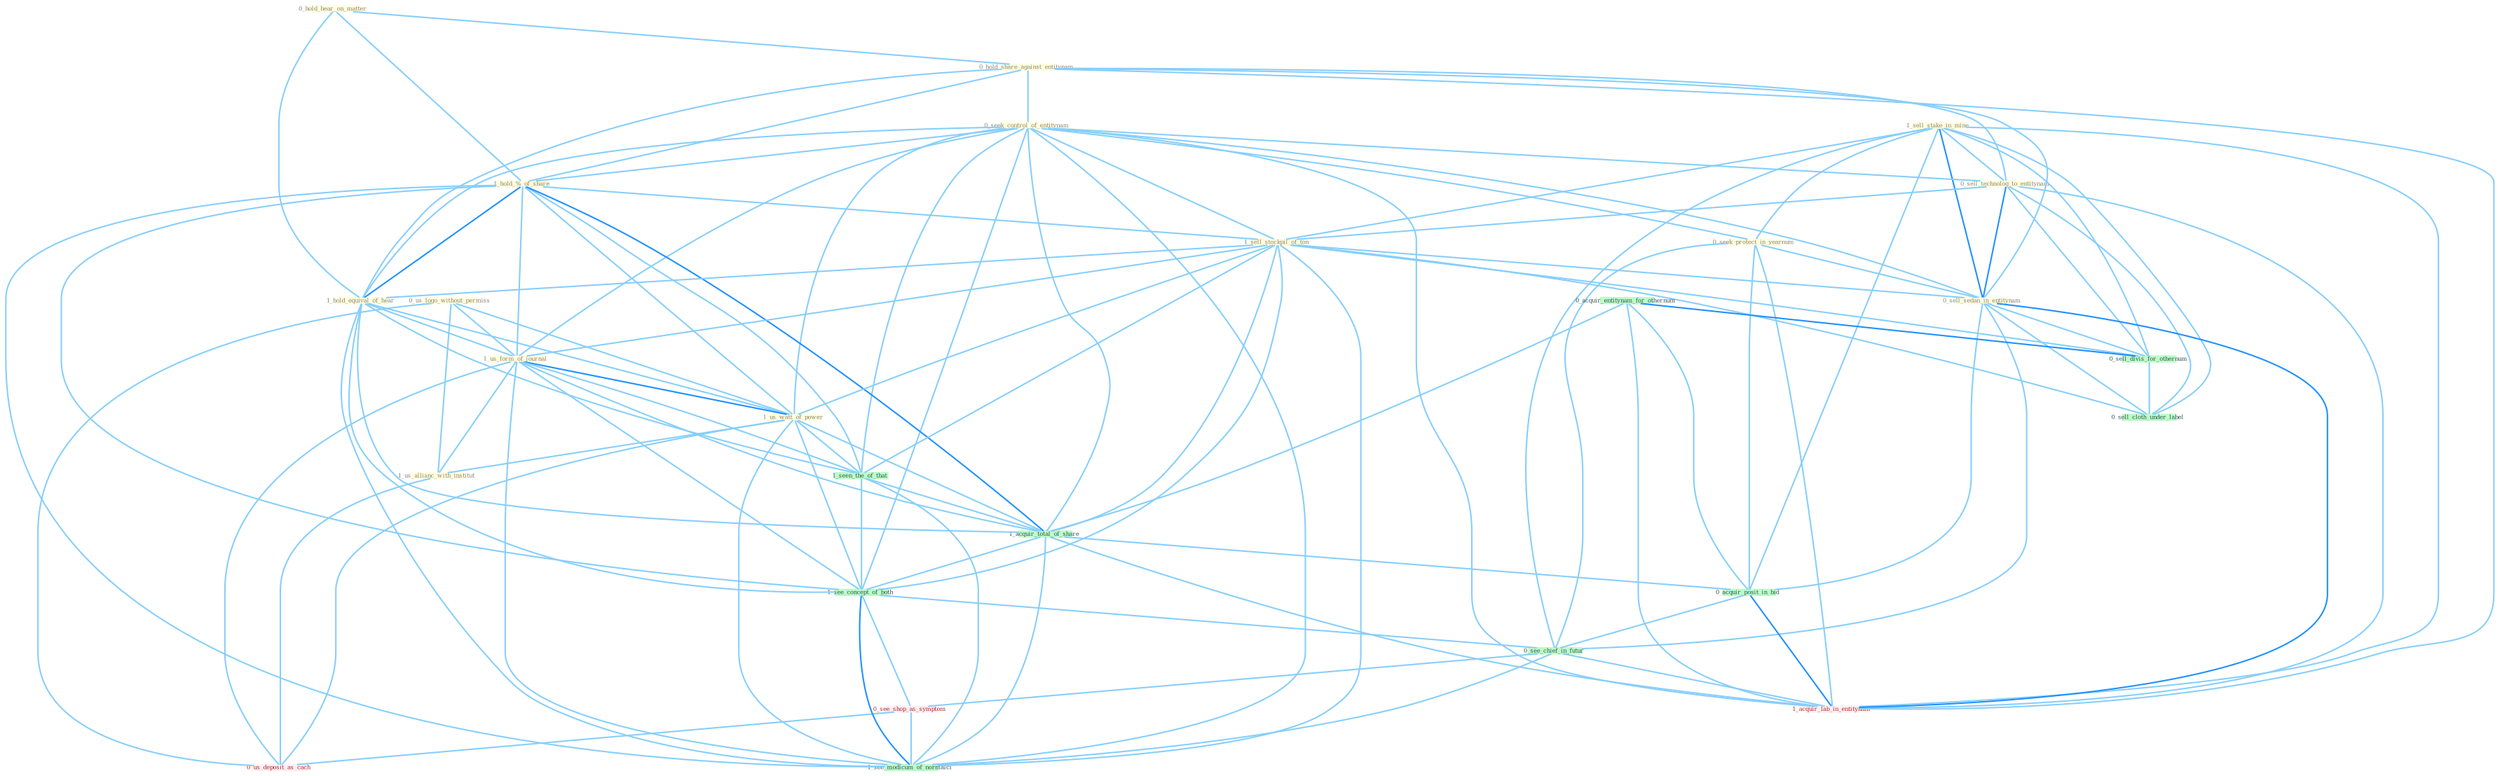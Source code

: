 Graph G{ 
    node
    [shape=polygon,style=filled,width=.5,height=.06,color="#BDFCC9",fixedsize=true,fontsize=4,
    fontcolor="#2f4f4f"];
    {node
    [color="#ffffe0", fontcolor="#8b7d6b"] "0_hold_hear_on_matter " "1_sell_stake_in_mine " "0_us_logo_without_permiss " "0_hold_share_against_entitynam " "0_seek_control_of_entitynam " "0_seek_protect_in_yearnum " "0_sell_technolog_to_entitynam " "1_hold_%_of_share " "1_sell_stockpil_of_ton " "1_hold_equival_of_hear " "1_us_form_of_journal " "1_us_watt_of_power " "0_sell_sedan_in_entitynam " "1_us_allianc_with_institut "}
{node [color="#fff0f5", fontcolor="#b22222"] "0_see_shop_as_symptom " "1_acquir_lab_in_entitynam " "0_us_deposit_as_cach "}
edge [color="#B0E2FF"];

	"0_hold_hear_on_matter " -- "0_hold_share_against_entitynam " [w="1", color="#87cefa" ];
	"0_hold_hear_on_matter " -- "1_hold_%_of_share " [w="1", color="#87cefa" ];
	"0_hold_hear_on_matter " -- "1_hold_equival_of_hear " [w="1", color="#87cefa" ];
	"1_sell_stake_in_mine " -- "0_seek_protect_in_yearnum " [w="1", color="#87cefa" ];
	"1_sell_stake_in_mine " -- "0_sell_technolog_to_entitynam " [w="1", color="#87cefa" ];
	"1_sell_stake_in_mine " -- "1_sell_stockpil_of_ton " [w="1", color="#87cefa" ];
	"1_sell_stake_in_mine " -- "0_sell_sedan_in_entitynam " [w="2", color="#1e90ff" , len=0.8];
	"1_sell_stake_in_mine " -- "0_sell_divis_for_othernum " [w="1", color="#87cefa" ];
	"1_sell_stake_in_mine " -- "0_sell_cloth_under_label " [w="1", color="#87cefa" ];
	"1_sell_stake_in_mine " -- "0_acquir_posit_in_bid " [w="1", color="#87cefa" ];
	"1_sell_stake_in_mine " -- "0_see_chief_in_futur " [w="1", color="#87cefa" ];
	"1_sell_stake_in_mine " -- "1_acquir_lab_in_entitynam " [w="1", color="#87cefa" ];
	"0_us_logo_without_permiss " -- "1_us_form_of_journal " [w="1", color="#87cefa" ];
	"0_us_logo_without_permiss " -- "1_us_watt_of_power " [w="1", color="#87cefa" ];
	"0_us_logo_without_permiss " -- "1_us_allianc_with_institut " [w="1", color="#87cefa" ];
	"0_us_logo_without_permiss " -- "0_us_deposit_as_cach " [w="1", color="#87cefa" ];
	"0_hold_share_against_entitynam " -- "0_seek_control_of_entitynam " [w="1", color="#87cefa" ];
	"0_hold_share_against_entitynam " -- "0_sell_technolog_to_entitynam " [w="1", color="#87cefa" ];
	"0_hold_share_against_entitynam " -- "1_hold_%_of_share " [w="1", color="#87cefa" ];
	"0_hold_share_against_entitynam " -- "1_hold_equival_of_hear " [w="1", color="#87cefa" ];
	"0_hold_share_against_entitynam " -- "0_sell_sedan_in_entitynam " [w="1", color="#87cefa" ];
	"0_hold_share_against_entitynam " -- "1_acquir_lab_in_entitynam " [w="1", color="#87cefa" ];
	"0_seek_control_of_entitynam " -- "0_seek_protect_in_yearnum " [w="1", color="#87cefa" ];
	"0_seek_control_of_entitynam " -- "0_sell_technolog_to_entitynam " [w="1", color="#87cefa" ];
	"0_seek_control_of_entitynam " -- "1_hold_%_of_share " [w="1", color="#87cefa" ];
	"0_seek_control_of_entitynam " -- "1_sell_stockpil_of_ton " [w="1", color="#87cefa" ];
	"0_seek_control_of_entitynam " -- "1_hold_equival_of_hear " [w="1", color="#87cefa" ];
	"0_seek_control_of_entitynam " -- "1_us_form_of_journal " [w="1", color="#87cefa" ];
	"0_seek_control_of_entitynam " -- "1_us_watt_of_power " [w="1", color="#87cefa" ];
	"0_seek_control_of_entitynam " -- "0_sell_sedan_in_entitynam " [w="1", color="#87cefa" ];
	"0_seek_control_of_entitynam " -- "1_seen_the_of_that " [w="1", color="#87cefa" ];
	"0_seek_control_of_entitynam " -- "1_acquir_total_of_share " [w="1", color="#87cefa" ];
	"0_seek_control_of_entitynam " -- "1_see_concept_of_both " [w="1", color="#87cefa" ];
	"0_seek_control_of_entitynam " -- "1_acquir_lab_in_entitynam " [w="1", color="#87cefa" ];
	"0_seek_control_of_entitynam " -- "1_see_modicum_of_normalci " [w="1", color="#87cefa" ];
	"0_seek_protect_in_yearnum " -- "0_sell_sedan_in_entitynam " [w="1", color="#87cefa" ];
	"0_seek_protect_in_yearnum " -- "0_acquir_posit_in_bid " [w="1", color="#87cefa" ];
	"0_seek_protect_in_yearnum " -- "0_see_chief_in_futur " [w="1", color="#87cefa" ];
	"0_seek_protect_in_yearnum " -- "1_acquir_lab_in_entitynam " [w="1", color="#87cefa" ];
	"0_sell_technolog_to_entitynam " -- "1_sell_stockpil_of_ton " [w="1", color="#87cefa" ];
	"0_sell_technolog_to_entitynam " -- "0_sell_sedan_in_entitynam " [w="2", color="#1e90ff" , len=0.8];
	"0_sell_technolog_to_entitynam " -- "0_sell_divis_for_othernum " [w="1", color="#87cefa" ];
	"0_sell_technolog_to_entitynam " -- "0_sell_cloth_under_label " [w="1", color="#87cefa" ];
	"0_sell_technolog_to_entitynam " -- "1_acquir_lab_in_entitynam " [w="1", color="#87cefa" ];
	"1_hold_%_of_share " -- "1_sell_stockpil_of_ton " [w="1", color="#87cefa" ];
	"1_hold_%_of_share " -- "1_hold_equival_of_hear " [w="2", color="#1e90ff" , len=0.8];
	"1_hold_%_of_share " -- "1_us_form_of_journal " [w="1", color="#87cefa" ];
	"1_hold_%_of_share " -- "1_us_watt_of_power " [w="1", color="#87cefa" ];
	"1_hold_%_of_share " -- "1_seen_the_of_that " [w="1", color="#87cefa" ];
	"1_hold_%_of_share " -- "1_acquir_total_of_share " [w="2", color="#1e90ff" , len=0.8];
	"1_hold_%_of_share " -- "1_see_concept_of_both " [w="1", color="#87cefa" ];
	"1_hold_%_of_share " -- "1_see_modicum_of_normalci " [w="1", color="#87cefa" ];
	"1_sell_stockpil_of_ton " -- "1_hold_equival_of_hear " [w="1", color="#87cefa" ];
	"1_sell_stockpil_of_ton " -- "1_us_form_of_journal " [w="1", color="#87cefa" ];
	"1_sell_stockpil_of_ton " -- "1_us_watt_of_power " [w="1", color="#87cefa" ];
	"1_sell_stockpil_of_ton " -- "0_sell_sedan_in_entitynam " [w="1", color="#87cefa" ];
	"1_sell_stockpil_of_ton " -- "1_seen_the_of_that " [w="1", color="#87cefa" ];
	"1_sell_stockpil_of_ton " -- "0_sell_divis_for_othernum " [w="1", color="#87cefa" ];
	"1_sell_stockpil_of_ton " -- "1_acquir_total_of_share " [w="1", color="#87cefa" ];
	"1_sell_stockpil_of_ton " -- "0_sell_cloth_under_label " [w="1", color="#87cefa" ];
	"1_sell_stockpil_of_ton " -- "1_see_concept_of_both " [w="1", color="#87cefa" ];
	"1_sell_stockpil_of_ton " -- "1_see_modicum_of_normalci " [w="1", color="#87cefa" ];
	"1_hold_equival_of_hear " -- "1_us_form_of_journal " [w="1", color="#87cefa" ];
	"1_hold_equival_of_hear " -- "1_us_watt_of_power " [w="1", color="#87cefa" ];
	"1_hold_equival_of_hear " -- "1_seen_the_of_that " [w="1", color="#87cefa" ];
	"1_hold_equival_of_hear " -- "1_acquir_total_of_share " [w="1", color="#87cefa" ];
	"1_hold_equival_of_hear " -- "1_see_concept_of_both " [w="1", color="#87cefa" ];
	"1_hold_equival_of_hear " -- "1_see_modicum_of_normalci " [w="1", color="#87cefa" ];
	"1_us_form_of_journal " -- "1_us_watt_of_power " [w="2", color="#1e90ff" , len=0.8];
	"1_us_form_of_journal " -- "1_us_allianc_with_institut " [w="1", color="#87cefa" ];
	"1_us_form_of_journal " -- "1_seen_the_of_that " [w="1", color="#87cefa" ];
	"1_us_form_of_journal " -- "1_acquir_total_of_share " [w="1", color="#87cefa" ];
	"1_us_form_of_journal " -- "1_see_concept_of_both " [w="1", color="#87cefa" ];
	"1_us_form_of_journal " -- "0_us_deposit_as_cach " [w="1", color="#87cefa" ];
	"1_us_form_of_journal " -- "1_see_modicum_of_normalci " [w="1", color="#87cefa" ];
	"1_us_watt_of_power " -- "1_us_allianc_with_institut " [w="1", color="#87cefa" ];
	"1_us_watt_of_power " -- "1_seen_the_of_that " [w="1", color="#87cefa" ];
	"1_us_watt_of_power " -- "1_acquir_total_of_share " [w="1", color="#87cefa" ];
	"1_us_watt_of_power " -- "1_see_concept_of_both " [w="1", color="#87cefa" ];
	"1_us_watt_of_power " -- "0_us_deposit_as_cach " [w="1", color="#87cefa" ];
	"1_us_watt_of_power " -- "1_see_modicum_of_normalci " [w="1", color="#87cefa" ];
	"0_sell_sedan_in_entitynam " -- "0_sell_divis_for_othernum " [w="1", color="#87cefa" ];
	"0_sell_sedan_in_entitynam " -- "0_sell_cloth_under_label " [w="1", color="#87cefa" ];
	"0_sell_sedan_in_entitynam " -- "0_acquir_posit_in_bid " [w="1", color="#87cefa" ];
	"0_sell_sedan_in_entitynam " -- "0_see_chief_in_futur " [w="1", color="#87cefa" ];
	"0_sell_sedan_in_entitynam " -- "1_acquir_lab_in_entitynam " [w="2", color="#1e90ff" , len=0.8];
	"1_us_allianc_with_institut " -- "0_us_deposit_as_cach " [w="1", color="#87cefa" ];
	"0_acquir_entitynam_for_othernum " -- "0_sell_divis_for_othernum " [w="2", color="#1e90ff" , len=0.8];
	"0_acquir_entitynam_for_othernum " -- "1_acquir_total_of_share " [w="1", color="#87cefa" ];
	"0_acquir_entitynam_for_othernum " -- "0_acquir_posit_in_bid " [w="1", color="#87cefa" ];
	"0_acquir_entitynam_for_othernum " -- "1_acquir_lab_in_entitynam " [w="1", color="#87cefa" ];
	"1_seen_the_of_that " -- "1_acquir_total_of_share " [w="1", color="#87cefa" ];
	"1_seen_the_of_that " -- "1_see_concept_of_both " [w="1", color="#87cefa" ];
	"1_seen_the_of_that " -- "1_see_modicum_of_normalci " [w="1", color="#87cefa" ];
	"0_sell_divis_for_othernum " -- "0_sell_cloth_under_label " [w="1", color="#87cefa" ];
	"1_acquir_total_of_share " -- "0_acquir_posit_in_bid " [w="1", color="#87cefa" ];
	"1_acquir_total_of_share " -- "1_see_concept_of_both " [w="1", color="#87cefa" ];
	"1_acquir_total_of_share " -- "1_acquir_lab_in_entitynam " [w="1", color="#87cefa" ];
	"1_acquir_total_of_share " -- "1_see_modicum_of_normalci " [w="1", color="#87cefa" ];
	"0_acquir_posit_in_bid " -- "0_see_chief_in_futur " [w="1", color="#87cefa" ];
	"0_acquir_posit_in_bid " -- "1_acquir_lab_in_entitynam " [w="2", color="#1e90ff" , len=0.8];
	"1_see_concept_of_both " -- "0_see_chief_in_futur " [w="1", color="#87cefa" ];
	"1_see_concept_of_both " -- "0_see_shop_as_symptom " [w="1", color="#87cefa" ];
	"1_see_concept_of_both " -- "1_see_modicum_of_normalci " [w="2", color="#1e90ff" , len=0.8];
	"0_see_chief_in_futur " -- "0_see_shop_as_symptom " [w="1", color="#87cefa" ];
	"0_see_chief_in_futur " -- "1_acquir_lab_in_entitynam " [w="1", color="#87cefa" ];
	"0_see_chief_in_futur " -- "1_see_modicum_of_normalci " [w="1", color="#87cefa" ];
	"0_see_shop_as_symptom " -- "0_us_deposit_as_cach " [w="1", color="#87cefa" ];
	"0_see_shop_as_symptom " -- "1_see_modicum_of_normalci " [w="1", color="#87cefa" ];
}